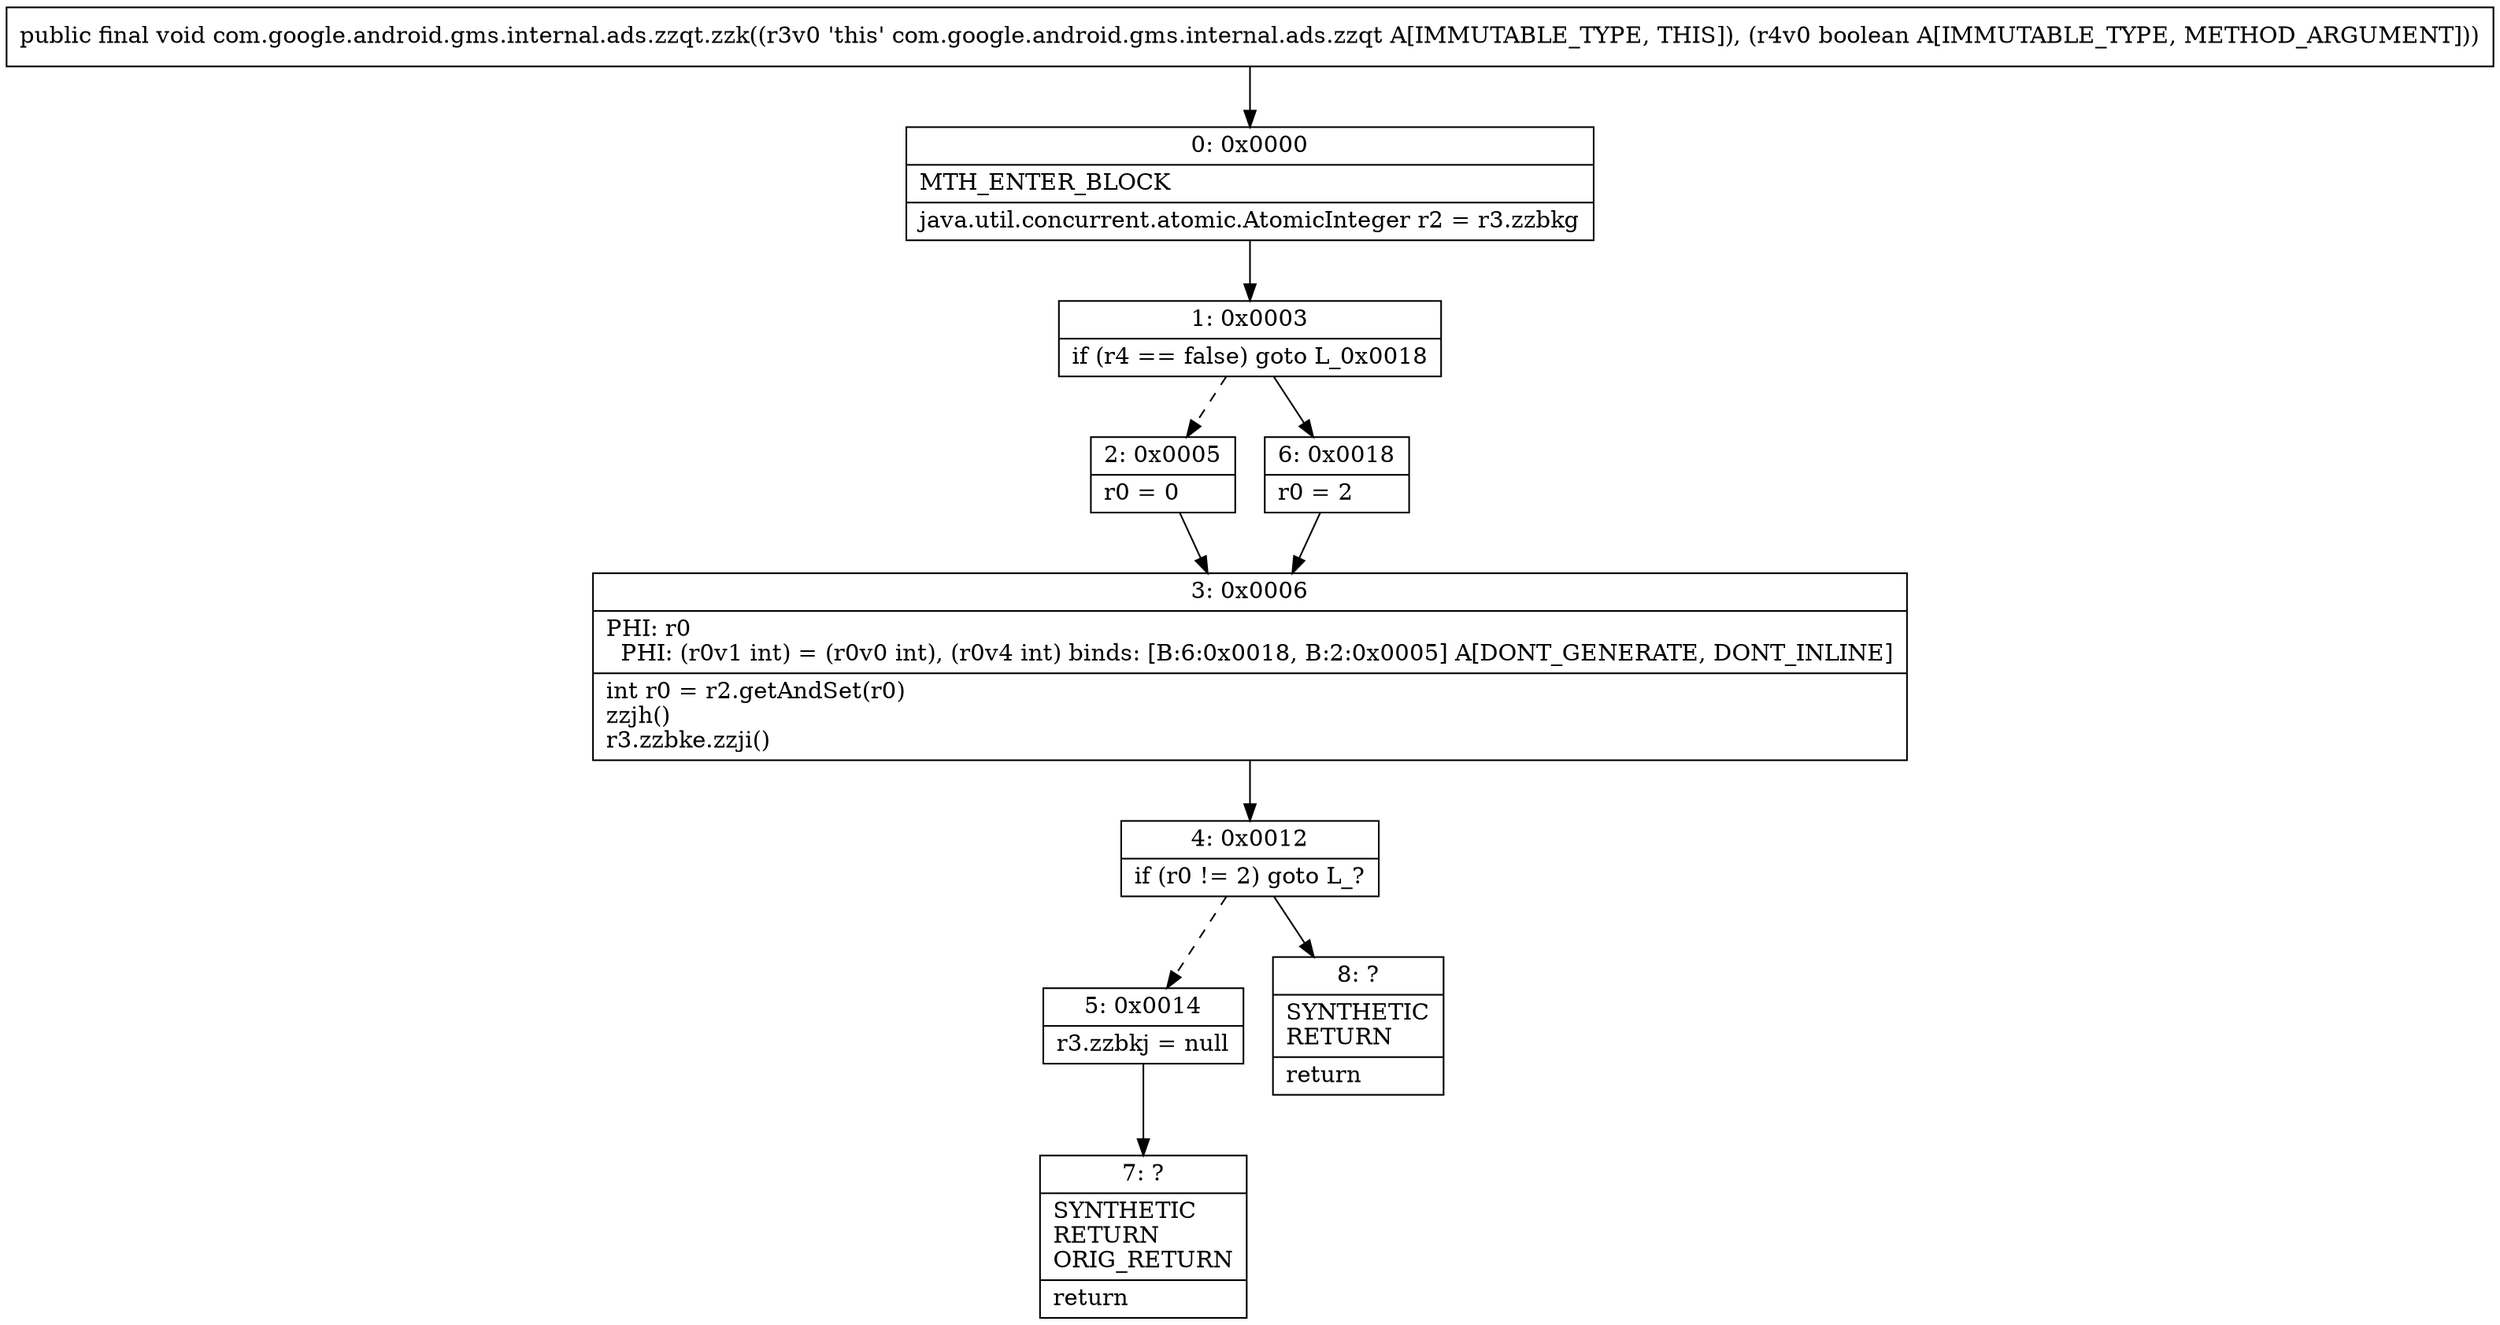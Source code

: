 digraph "CFG forcom.google.android.gms.internal.ads.zzqt.zzk(Z)V" {
Node_0 [shape=record,label="{0\:\ 0x0000|MTH_ENTER_BLOCK\l|java.util.concurrent.atomic.AtomicInteger r2 = r3.zzbkg\l}"];
Node_1 [shape=record,label="{1\:\ 0x0003|if (r4 == false) goto L_0x0018\l}"];
Node_2 [shape=record,label="{2\:\ 0x0005|r0 = 0\l}"];
Node_3 [shape=record,label="{3\:\ 0x0006|PHI: r0 \l  PHI: (r0v1 int) = (r0v0 int), (r0v4 int) binds: [B:6:0x0018, B:2:0x0005] A[DONT_GENERATE, DONT_INLINE]\l|int r0 = r2.getAndSet(r0)\lzzjh()\lr3.zzbke.zzji()\l}"];
Node_4 [shape=record,label="{4\:\ 0x0012|if (r0 != 2) goto L_?\l}"];
Node_5 [shape=record,label="{5\:\ 0x0014|r3.zzbkj = null\l}"];
Node_6 [shape=record,label="{6\:\ 0x0018|r0 = 2\l}"];
Node_7 [shape=record,label="{7\:\ ?|SYNTHETIC\lRETURN\lORIG_RETURN\l|return\l}"];
Node_8 [shape=record,label="{8\:\ ?|SYNTHETIC\lRETURN\l|return\l}"];
MethodNode[shape=record,label="{public final void com.google.android.gms.internal.ads.zzqt.zzk((r3v0 'this' com.google.android.gms.internal.ads.zzqt A[IMMUTABLE_TYPE, THIS]), (r4v0 boolean A[IMMUTABLE_TYPE, METHOD_ARGUMENT])) }"];
MethodNode -> Node_0;
Node_0 -> Node_1;
Node_1 -> Node_2[style=dashed];
Node_1 -> Node_6;
Node_2 -> Node_3;
Node_3 -> Node_4;
Node_4 -> Node_5[style=dashed];
Node_4 -> Node_8;
Node_5 -> Node_7;
Node_6 -> Node_3;
}

